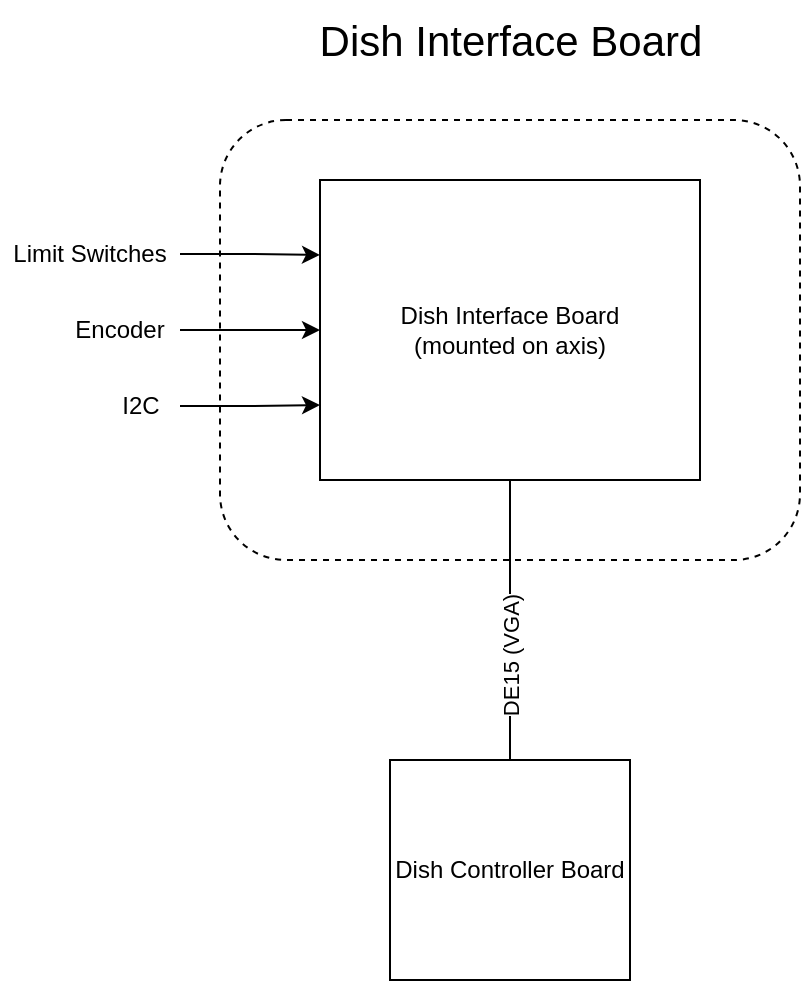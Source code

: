 <mxfile version="26.2.13">
  <diagram name="Page-1" id="32V7y95miDZ7JW_7GLXC">
    <mxGraphModel dx="766" dy="781" grid="1" gridSize="10" guides="1" tooltips="1" connect="1" arrows="1" fold="1" page="1" pageScale="1" pageWidth="850" pageHeight="1100" math="0" shadow="0">
      <root>
        <mxCell id="0" />
        <mxCell id="1" parent="0" />
        <mxCell id="wQWK9Id0YcDgdErSSonI-12" value="" style="rounded=1;whiteSpace=wrap;html=1;dashed=1;" vertex="1" parent="1">
          <mxGeometry x="250" y="230" width="290" height="220" as="geometry" />
        </mxCell>
        <mxCell id="wQWK9Id0YcDgdErSSonI-1" value="Dish Controller Board" style="rounded=0;whiteSpace=wrap;html=1;" vertex="1" parent="1">
          <mxGeometry x="335" y="550" width="120" height="110" as="geometry" />
        </mxCell>
        <mxCell id="wQWK9Id0YcDgdErSSonI-2" value="Dish Interface Board&lt;div&gt;(mounted on axis)&lt;/div&gt;" style="rounded=0;whiteSpace=wrap;html=1;" vertex="1" parent="1">
          <mxGeometry x="300" y="260" width="190" height="150" as="geometry" />
        </mxCell>
        <mxCell id="wQWK9Id0YcDgdErSSonI-3" value="" style="endArrow=none;html=1;rounded=0;exitX=0.5;exitY=0;exitDx=0;exitDy=0;entryX=0.5;entryY=1;entryDx=0;entryDy=0;" edge="1" parent="1" source="wQWK9Id0YcDgdErSSonI-1" target="wQWK9Id0YcDgdErSSonI-2">
          <mxGeometry width="50" height="50" relative="1" as="geometry">
            <mxPoint x="370" y="430" as="sourcePoint" />
            <mxPoint x="420" y="380" as="targetPoint" />
          </mxGeometry>
        </mxCell>
        <mxCell id="wQWK9Id0YcDgdErSSonI-4" value="DE15 (VGA)" style="edgeLabel;html=1;align=center;verticalAlign=middle;resizable=0;points=[];rotation=-90;" vertex="1" connectable="0" parent="wQWK9Id0YcDgdErSSonI-3">
          <mxGeometry x="-0.257" relative="1" as="geometry">
            <mxPoint as="offset" />
          </mxGeometry>
        </mxCell>
        <mxCell id="wQWK9Id0YcDgdErSSonI-7" style="edgeStyle=orthogonalEdgeStyle;rounded=0;orthogonalLoop=1;jettySize=auto;html=1;entryX=0;entryY=0.5;entryDx=0;entryDy=0;" edge="1" parent="1" source="wQWK9Id0YcDgdErSSonI-6" target="wQWK9Id0YcDgdErSSonI-2">
          <mxGeometry relative="1" as="geometry" />
        </mxCell>
        <mxCell id="wQWK9Id0YcDgdErSSonI-6" value="Encoder" style="text;html=1;align=center;verticalAlign=middle;whiteSpace=wrap;rounded=0;" vertex="1" parent="1">
          <mxGeometry x="170" y="320" width="60" height="30" as="geometry" />
        </mxCell>
        <mxCell id="wQWK9Id0YcDgdErSSonI-10" style="edgeStyle=orthogonalEdgeStyle;rounded=0;orthogonalLoop=1;jettySize=auto;html=1;entryX=0;entryY=0.25;entryDx=0;entryDy=0;" edge="1" parent="1" source="wQWK9Id0YcDgdErSSonI-8" target="wQWK9Id0YcDgdErSSonI-2">
          <mxGeometry relative="1" as="geometry" />
        </mxCell>
        <mxCell id="wQWK9Id0YcDgdErSSonI-8" value="Limit Switches" style="text;html=1;align=center;verticalAlign=middle;whiteSpace=wrap;rounded=0;" vertex="1" parent="1">
          <mxGeometry x="140" y="282" width="90" height="30" as="geometry" />
        </mxCell>
        <mxCell id="wQWK9Id0YcDgdErSSonI-11" style="edgeStyle=orthogonalEdgeStyle;rounded=0;orthogonalLoop=1;jettySize=auto;html=1;entryX=0;entryY=0.75;entryDx=0;entryDy=0;" edge="1" parent="1" source="wQWK9Id0YcDgdErSSonI-9" target="wQWK9Id0YcDgdErSSonI-2">
          <mxGeometry relative="1" as="geometry" />
        </mxCell>
        <mxCell id="wQWK9Id0YcDgdErSSonI-9" value="I2C" style="text;html=1;align=center;verticalAlign=middle;resizable=0;points=[];autosize=1;strokeColor=none;fillColor=none;" vertex="1" parent="1">
          <mxGeometry x="190" y="358" width="40" height="30" as="geometry" />
        </mxCell>
        <mxCell id="wQWK9Id0YcDgdErSSonI-13" value="&lt;font style=&quot;font-size: 21px;&quot;&gt;Dish Interface Board&lt;/font&gt;" style="text;html=1;align=center;verticalAlign=middle;resizable=0;points=[];autosize=1;strokeColor=none;fillColor=none;" vertex="1" parent="1">
          <mxGeometry x="290" y="170" width="210" height="40" as="geometry" />
        </mxCell>
      </root>
    </mxGraphModel>
  </diagram>
</mxfile>
